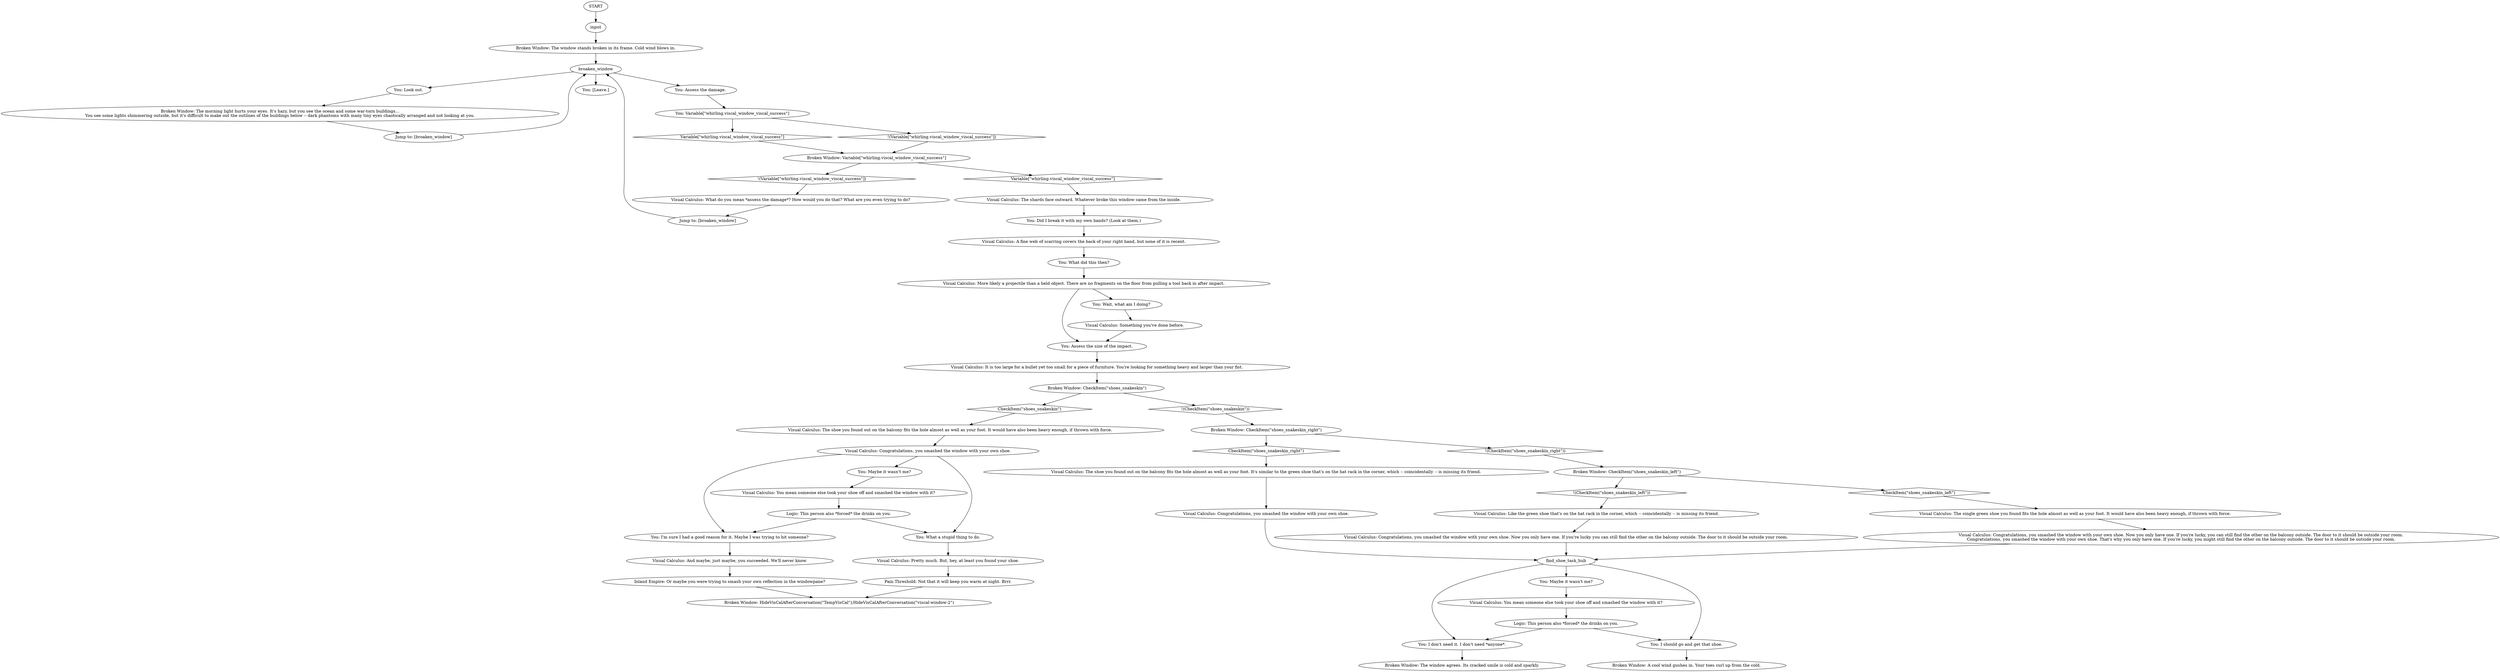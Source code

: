 # WHIRLING F2 / BROKEN WINDOW VISCAL
# A medium Viscal sees the shards are facing outwards.
# ==================================================
digraph G {
	  0 [label="START"];
	  1 [label="input"];
	  2 [label="Broken Window: CheckItem(\"shoes_snakeskin_left\")"];
	  3 [label="CheckItem(\"shoes_snakeskin_left\")", shape=diamond];
	  4 [label="!(CheckItem(\"shoes_snakeskin_left\"))", shape=diamond];
	  5 [label="Visual Calculus: Something you've done before."];
	  6 [label="Visual Calculus: You mean someone else took your shoe off and smashed the window with it?"];
	  7 [label="Jump to: [broaken_window]"];
	  8 [label="Visual Calculus: What do you mean *assess the damage*? How would you do that? What are you even trying to do?"];
	  9 [label="Logic: This person also *forced* the drinks on you."];
	  10 [label="You: [Leave.]"];
	  11 [label="Visual Calculus: Congratulations, you smashed the window with your own shoe."];
	  12 [label="You: I'm sure I had a good reason for it. Maybe I was trying to hit someone?"];
	  13 [label="Visual Calculus: A fine web of scarring covers the back of your right hand, but none of it is recent."];
	  14 [label="Visual Calculus: Like the green shoe that's on the hat rack in the corner, which -- coincidentally -- is missing its friend."];
	  15 [label="Broken Window: HideVisCalAfterConversation(\"TempVisCal\");HideVisCalAfterConversation(\"viscal-window-2\")"];
	  16 [label="Broken Window: CheckItem(\"shoes_snakeskin\")"];
	  17 [label="CheckItem(\"shoes_snakeskin\")", shape=diamond];
	  18 [label="!(CheckItem(\"shoes_snakeskin\"))", shape=diamond];
	  19 [label="You: What did this then?"];
	  20 [label="Visual Calculus: More likely a projectile than a held object. There are no fragments on the floor from pulling a tool back in after impact."];
	  21 [label="You: Assess the damage."];
	  22 [label="You: Variable[\"whirling.viscal_window_viscal_success\"]"];
	  23 [label="Variable[\"whirling.viscal_window_viscal_success\"]", shape=diamond];
	  24 [label="!(Variable[\"whirling.viscal_window_viscal_success\"])", shape=diamond];
	  25 [label="You: I should go and get that shoe."];
	  26 [label="You: Look out."];
	  28 [label="Visual Calculus: You mean someone else took your shoe off and smashed the window with it?"];
	  29 [label="Jump to: [broaken_window]"];
	  30 [label="Visual Calculus: The shoe you found out on the balcony fits the hole almost as well as your foot. It would have also been heavy enough, if thrown with force."];
	  31 [label="Visual Calculus: Congratulations, you smashed the window with your own shoe. Now you only have one. If you're lucky you can still find the other on the balcony outside. The door to it should be outside your room."];
	  32 [label="Visual Calculus: The shards face outward. Whatever broke this window came from the inside."];
	  33 [label="You: Did I break it with my own hands? (Look at them.)"];
	  34 [label="Logic: This person also *forced* the drinks on you."];
	  35 [label="Broken Window: A cool wind gushes in. Your toes curl up from the cold."];
	  36 [label="You: Maybe it wasn't me?"];
	  37 [label="You: Maybe it wasn't me?"];
	  38 [label="You: Assess the size of the impact."];
	  39 [label="find_shoe_task_hub"];
	  40 [label="Broken Window: Variable[\"whirling.viscal_window_viscal_success\"]"];
	  41 [label="Variable[\"whirling.viscal_window_viscal_success\"]", shape=diamond];
	  42 [label="!(Variable[\"whirling.viscal_window_viscal_success\"])", shape=diamond];
	  43 [label="Broken Window: The morning light hurts your eyes. It's hazy, but you see the ocean and some war-torn buildings...\nYou see some lights shimmering outside, but it's difficult to make out the outlines of the buildings below -- dark phantoms with many tiny eyes chaotically arranged and not looking at you."];
	  44 [label="Inland Empire: Or maybe you were trying to smash your own reflection in the windowpane?"];
	  45 [label="broaken_window"];
	  46 [label="Visual Calculus: It is too large for a bullet yet too small for a piece of furniture. You're looking for something heavy and larger than your fist."];
	  47 [label="Broken Window: The window agrees. Its cracked smile is cold and sparkly."];
	  48 [label="Pain Threshold: Not that it will keep you warm at night. Brrr."];
	  49 [label="Visual Calculus: Congratulations, you smashed the window with your own shoe."];
	  50 [label="You: I don't need it. I don't need *anyone*."];
	  51 [label="Broken Window: CheckItem(\"shoes_snakeskin_right\")"];
	  52 [label="CheckItem(\"shoes_snakeskin_right\")", shape=diamond];
	  53 [label="!(CheckItem(\"shoes_snakeskin_right\"))", shape=diamond];
	  54 [label="You: What a stupid thing to do."];
	  55 [label="Visual Calculus: The single green shoe you found fits the hole almost as well as your foot. It would have also been heavy enough, if thrown with force."];
	  56 [label="Broken Window: The window stands broken in its frame. Cold wind blows in."];
	  57 [label="Visual Calculus: Congratulations, you smashed the window with your own shoe. Now you only have one. If you're lucky, you can still find the other on the balcony outside. The door to it should be outside your room.\nCongratulations, you smashed the window with your own shoe. That's why you only have one. If you're lucky, you might still find the other on the balcony outside. The door to it should be outside your room."];
	  58 [label="You: Wait, what am I doing?"];
	  59 [label="Visual Calculus: And maybe, just maybe, you succeeded. We'll never know."];
	  60 [label="Visual Calculus: Pretty much. But, hey, at least you found your shoe."];
	  61 [label="Visual Calculus: The shoe you found out on the balcony fits the hole almost as well as your foot. It's similar to the green shoe that's on the hat rack in the corner, which -- coincidentally -- is missing its friend."];
	  0 -> 1
	  1 -> 56
	  2 -> 3
	  2 -> 4
	  3 -> 55
	  4 -> 14
	  5 -> 38
	  6 -> 34
	  7 -> 45
	  8 -> 29
	  9 -> 25
	  9 -> 50
	  11 -> 36
	  11 -> 12
	  11 -> 54
	  12 -> 59
	  13 -> 19
	  14 -> 31
	  16 -> 17
	  16 -> 18
	  17 -> 30
	  18 -> 51
	  19 -> 20
	  20 -> 58
	  20 -> 38
	  21 -> 22
	  22 -> 24
	  22 -> 23
	  23 -> 40
	  24 -> 40
	  25 -> 35
	  26 -> 43
	  28 -> 9
	  29 -> 45
	  30 -> 11
	  31 -> 39
	  32 -> 33
	  33 -> 13
	  34 -> 12
	  34 -> 54
	  36 -> 6
	  37 -> 28
	  38 -> 46
	  39 -> 25
	  39 -> 50
	  39 -> 37
	  40 -> 41
	  40 -> 42
	  41 -> 32
	  42 -> 8
	  43 -> 7
	  44 -> 15
	  45 -> 26
	  45 -> 10
	  45 -> 21
	  46 -> 16
	  48 -> 15
	  49 -> 39
	  50 -> 47
	  51 -> 52
	  51 -> 53
	  52 -> 61
	  53 -> 2
	  54 -> 60
	  55 -> 57
	  56 -> 45
	  57 -> 39
	  58 -> 5
	  59 -> 44
	  60 -> 48
	  61 -> 49
}

